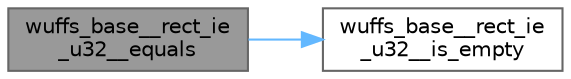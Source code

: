 digraph "wuffs_base__rect_ie_u32__equals"
{
 // LATEX_PDF_SIZE
  bgcolor="transparent";
  edge [fontname=Helvetica,fontsize=10,labelfontname=Helvetica,labelfontsize=10];
  node [fontname=Helvetica,fontsize=10,shape=box,height=0.2,width=0.4];
  rankdir="LR";
  Node1 [id="Node000001",label="wuffs_base__rect_ie\l_u32__equals",height=0.2,width=0.4,color="gray40", fillcolor="grey60", style="filled", fontcolor="black",tooltip=" "];
  Node1 -> Node2 [id="edge2_Node000001_Node000002",color="steelblue1",style="solid",tooltip=" "];
  Node2 [id="Node000002",label="wuffs_base__rect_ie\l_u32__is_empty",height=0.2,width=0.4,color="grey40", fillcolor="white", style="filled",URL="$wuffs-v0_83_8c.html#a70d430c7c3c9ea19b17edf49090094c4",tooltip=" "];
}
